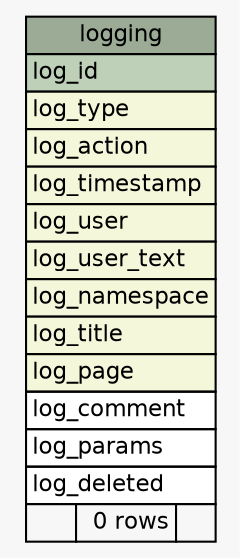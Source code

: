 // dot 2.38.0 on Linux 3.14.35-28.38.amzn1.x86_64
// SchemaSpy rev Unknown
digraph "logging" {
  graph [
    rankdir="RL"
    bgcolor="#f7f7f7"
    nodesep="0.18"
    ranksep="0.46"
    fontname="Helvetica"
    fontsize="11"
  ];
  node [
    fontname="Helvetica"
    fontsize="11"
    shape="plaintext"
  ];
  edge [
    arrowsize="0.8"
  ];
  "logging" [
    label=<
    <TABLE BORDER="0" CELLBORDER="1" CELLSPACING="0" BGCOLOR="#ffffff">
      <TR><TD COLSPAN="3" BGCOLOR="#9bab96" ALIGN="CENTER">logging</TD></TR>
      <TR><TD PORT="log_id" COLSPAN="3" BGCOLOR="#bed1b8" ALIGN="LEFT">log_id</TD></TR>
      <TR><TD PORT="log_type" COLSPAN="3" BGCOLOR="#f4f7da" ALIGN="LEFT">log_type</TD></TR>
      <TR><TD PORT="log_action" COLSPAN="3" BGCOLOR="#f4f7da" ALIGN="LEFT">log_action</TD></TR>
      <TR><TD PORT="log_timestamp" COLSPAN="3" BGCOLOR="#f4f7da" ALIGN="LEFT">log_timestamp</TD></TR>
      <TR><TD PORT="log_user" COLSPAN="3" BGCOLOR="#f4f7da" ALIGN="LEFT">log_user</TD></TR>
      <TR><TD PORT="log_user_text" COLSPAN="3" BGCOLOR="#f4f7da" ALIGN="LEFT">log_user_text</TD></TR>
      <TR><TD PORT="log_namespace" COLSPAN="3" BGCOLOR="#f4f7da" ALIGN="LEFT">log_namespace</TD></TR>
      <TR><TD PORT="log_title" COLSPAN="3" BGCOLOR="#f4f7da" ALIGN="LEFT">log_title</TD></TR>
      <TR><TD PORT="log_page" COLSPAN="3" BGCOLOR="#f4f7da" ALIGN="LEFT">log_page</TD></TR>
      <TR><TD PORT="log_comment" COLSPAN="3" ALIGN="LEFT">log_comment</TD></TR>
      <TR><TD PORT="log_params" COLSPAN="3" ALIGN="LEFT">log_params</TD></TR>
      <TR><TD PORT="log_deleted" COLSPAN="3" ALIGN="LEFT">log_deleted</TD></TR>
      <TR><TD ALIGN="LEFT" BGCOLOR="#f7f7f7">  </TD><TD ALIGN="RIGHT" BGCOLOR="#f7f7f7">0 rows</TD><TD ALIGN="RIGHT" BGCOLOR="#f7f7f7">  </TD></TR>
    </TABLE>>
    URL="tables/logging.html"
    tooltip="logging"
  ];
}
